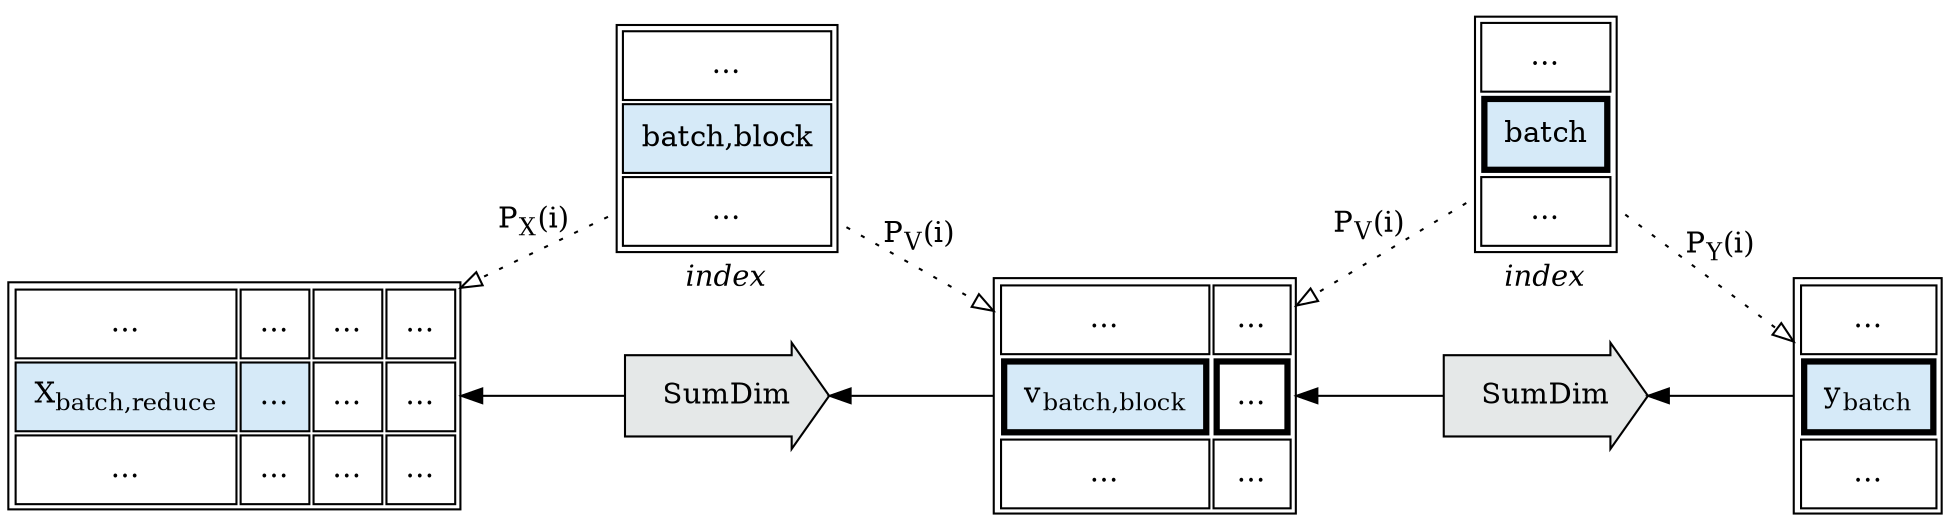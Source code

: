 digraph G {
  rankdir=RL;
  idx [
    shape="plain";
    label=<
      <table border="0">
        <tr>
          <td>
            <table cellpadding="8">
              <tr>
                <td>…</td>
              </tr>
              <tr>
                <td bgcolor="#D6EAF8" align="center">batch,block</td>
              </tr>
              <tr>
                <td>…</td>
              </tr>
            </table>
          </td>
        </tr>
        <tr>
          <td><i>index</i></td>
        </tr>
      </table>
    >;
  ];
  x [
    shape="plain";
    label=<
      <table cellpadding="8">
        <tr>
          <td>…</td>
          <td>…</td>
          <td>…</td>
          <td>…</td>
        </tr>
        <tr>
          <td bgcolor="#D6EAF8">X<sub>batch,reduce</sub></td>
          <td bgcolor="#D6EAF8">…</td>
          <td>…</td>
          <td>…</td>
        </tr>
        <tr>
          <td>…</td>
          <td>…</td>
          <td>…</td>
          <td>…</td>
        </tr>
      </table>
    >;
  ];
  op [
    label=SumDim;
    shape=rarrow;
    style=filled;
    fillcolor="#E5E8E8";
    margin=0.25;
  ];
  v [
    shape="plain";
    label=<
      <table cellpadding="8">
        <tr>
          <td>…</td>
          <td>…</td>
        </tr>
        <tr>
          <td bgcolor="#D6EAF8" border="3">v<sub>batch,block</sub></td>
          <td border="3">…</td>
        </tr>
        <tr>
          <td>…</td>
          <td>…</td>
        </tr>
      </table>
    >;
  ];
  op -> x;
  v -> op;
  idx -> x [
    label=<P<sub>X</sub>(i)>;
    constraint=false;
    style=dotted;
    arrowhead=empty;
  ];
  idx -> v [
    label=<P<sub>V</sub>(i)>;
    constraint=false;
    style=dotted;
    arrowhead=empty;
  ];
  { rank=same; op; idx; }
  idx2 [
    shape="plain";
    label=<
      <table border="0">
        <tr>
          <td>
            <table cellpadding="8">
              <tr>
                <td>…</td>
              </tr>
              <tr>
                <td bgcolor="#D6EAF8" border="3">batch</td>
              </tr>
              <tr>
                <td>…</td>
              </tr>
            </table>
          </td>
        </tr>
        <tr>
          <td><i>index</i></td>
        </tr>
      </table>
    >;
  ];
  op2 [
    label=SumDim;
    shape=rarrow;
    style=filled;
    fillcolor="#E5E8E8";
    margin=0.25;
  ];
  y [
    shape="plain";
    label=<
      <table cellpadding="8">
        <tr>
          <td>…</td>
        </tr>
        <tr>
          <td bgcolor="#D6EAF8" border="3">y<sub>batch</sub></td>
        </tr>
        <tr>
          <td>…</td>
        </tr>
      </table>
    >;
  ];
  op2 -> v;
  y -> op2;
  idx2 -> v [
    label=<P<sub>V</sub>(i)>;
    constraint=false;
    style=dotted;
    arrowhead=empty;
  ];
  idx2 -> y [
    label=<P<sub>Y</sub>(i)>;
    constraint=false;
    style=dotted;
    arrowhead=empty;
  ];
  { rank=same; op2; idx2; }
}
